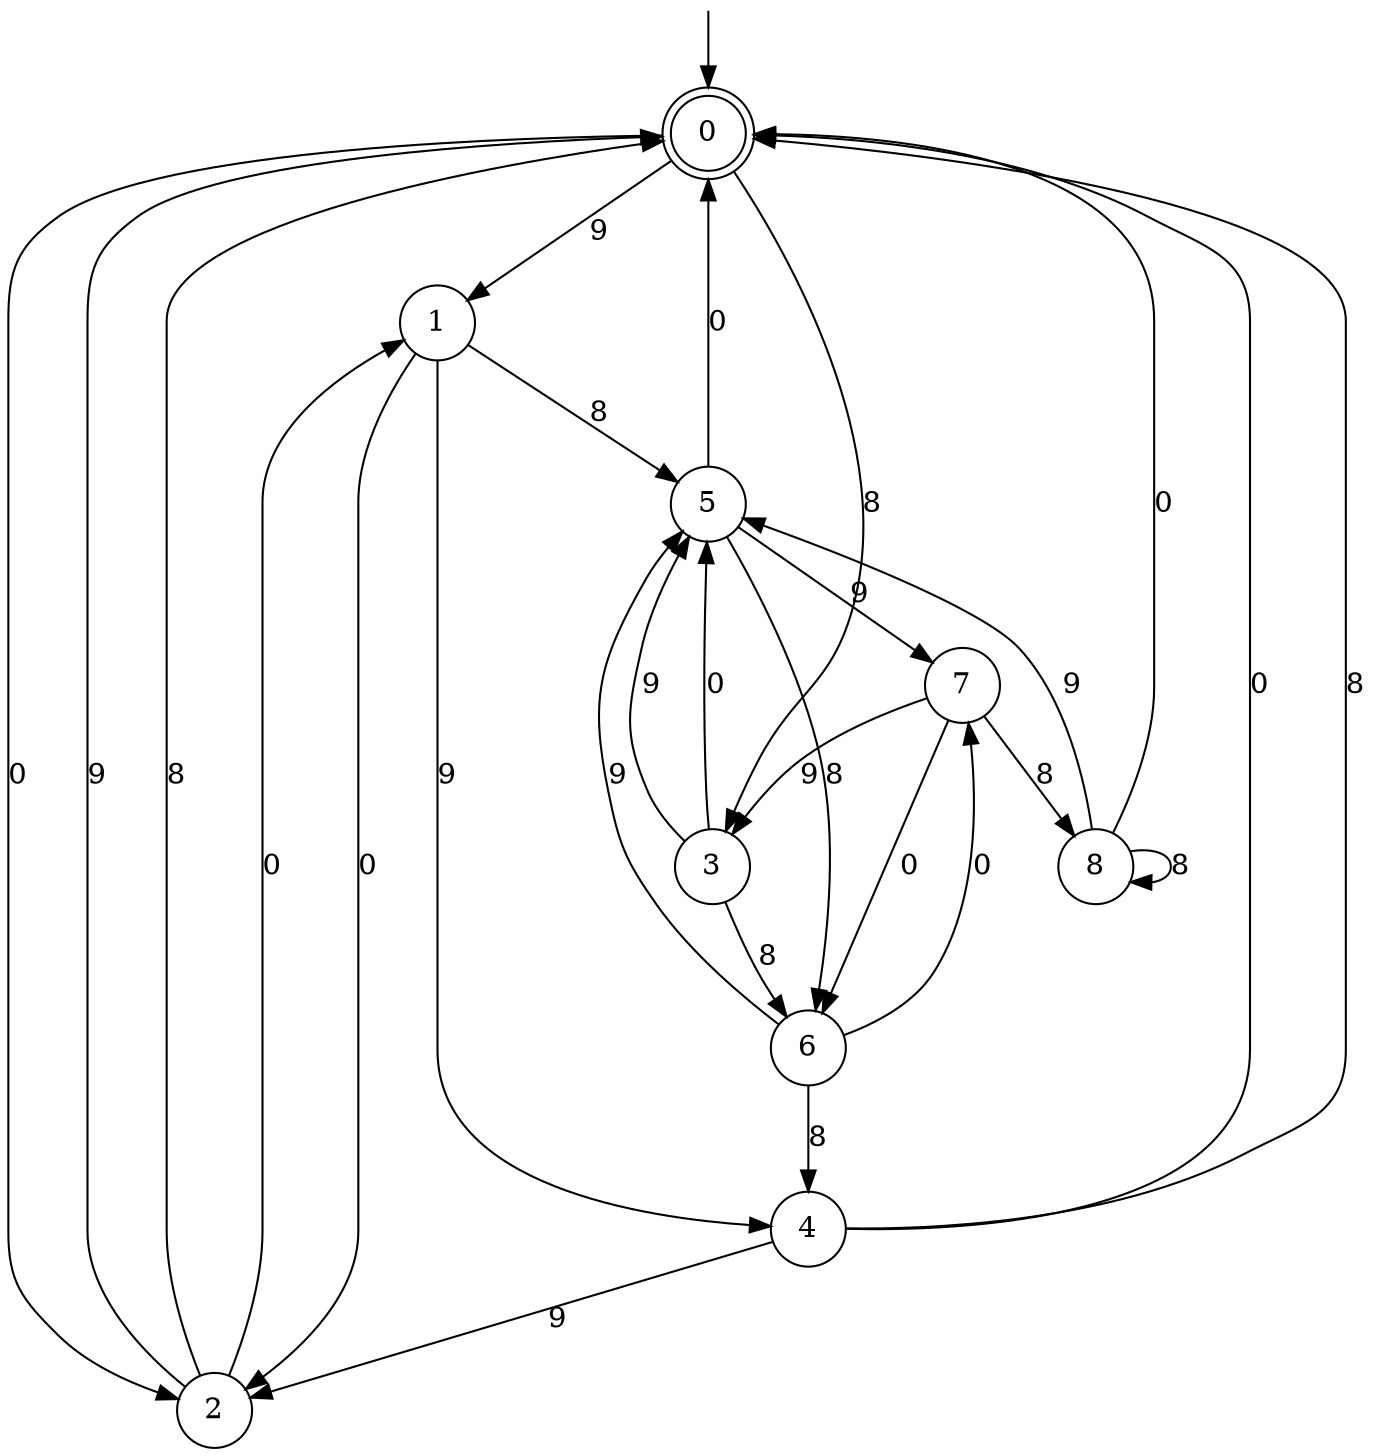 digraph g {

	s0 [shape="doublecircle" label="0"];
	s1 [shape="circle" label="1"];
	s2 [shape="circle" label="2"];
	s3 [shape="circle" label="3"];
	s4 [shape="circle" label="4"];
	s5 [shape="circle" label="5"];
	s6 [shape="circle" label="6"];
	s7 [shape="circle" label="7"];
	s8 [shape="circle" label="8"];
	s0 -> s1 [label="9"];
	s0 -> s2 [label="0"];
	s0 -> s3 [label="8"];
	s1 -> s4 [label="9"];
	s1 -> s2 [label="0"];
	s1 -> s5 [label="8"];
	s2 -> s0 [label="9"];
	s2 -> s1 [label="0"];
	s2 -> s0 [label="8"];
	s3 -> s5 [label="9"];
	s3 -> s5 [label="0"];
	s3 -> s6 [label="8"];
	s4 -> s2 [label="9"];
	s4 -> s0 [label="0"];
	s4 -> s0 [label="8"];
	s5 -> s7 [label="9"];
	s5 -> s0 [label="0"];
	s5 -> s6 [label="8"];
	s6 -> s5 [label="9"];
	s6 -> s7 [label="0"];
	s6 -> s4 [label="8"];
	s7 -> s3 [label="9"];
	s7 -> s6 [label="0"];
	s7 -> s8 [label="8"];
	s8 -> s5 [label="9"];
	s8 -> s0 [label="0"];
	s8 -> s8 [label="8"];

__start0 [label="" shape="none" width="0" height="0"];
__start0 -> s0;

}
